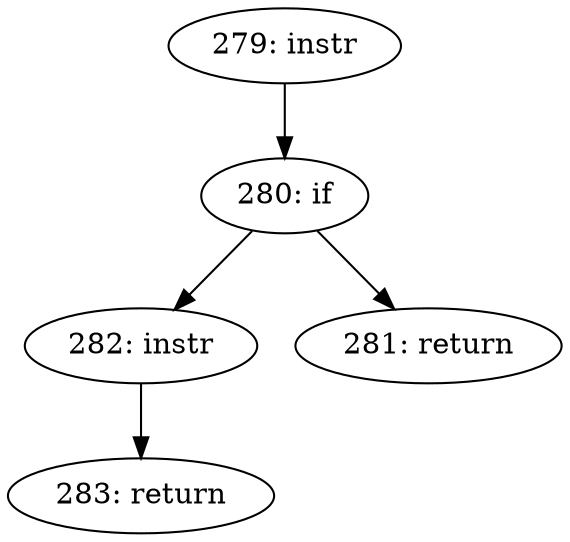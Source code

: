 digraph CFG_sk_mem_charge {
279 [label="279: instr"]
	279 -> 280
280 [label="280: if"]
	280 -> 282
	280 -> 281
281 [label="281: return"]
	
282 [label="282: instr"]
	282 -> 283
283 [label="283: return"]
	
}
